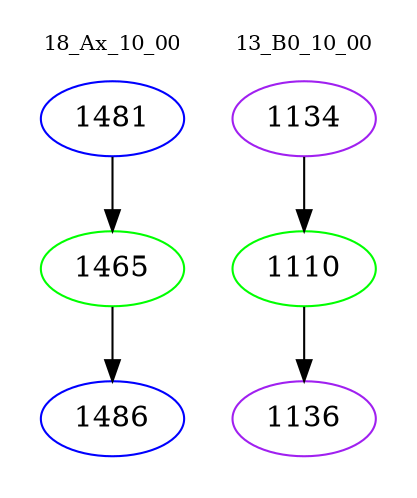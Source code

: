 digraph{
subgraph cluster_0 {
color = white
label = "18_Ax_10_00";
fontsize=10;
T0_1481 [label="1481", color="blue"]
T0_1481 -> T0_1465 [color="black"]
T0_1465 [label="1465", color="green"]
T0_1465 -> T0_1486 [color="black"]
T0_1486 [label="1486", color="blue"]
}
subgraph cluster_1 {
color = white
label = "13_B0_10_00";
fontsize=10;
T1_1134 [label="1134", color="purple"]
T1_1134 -> T1_1110 [color="black"]
T1_1110 [label="1110", color="green"]
T1_1110 -> T1_1136 [color="black"]
T1_1136 [label="1136", color="purple"]
}
}
